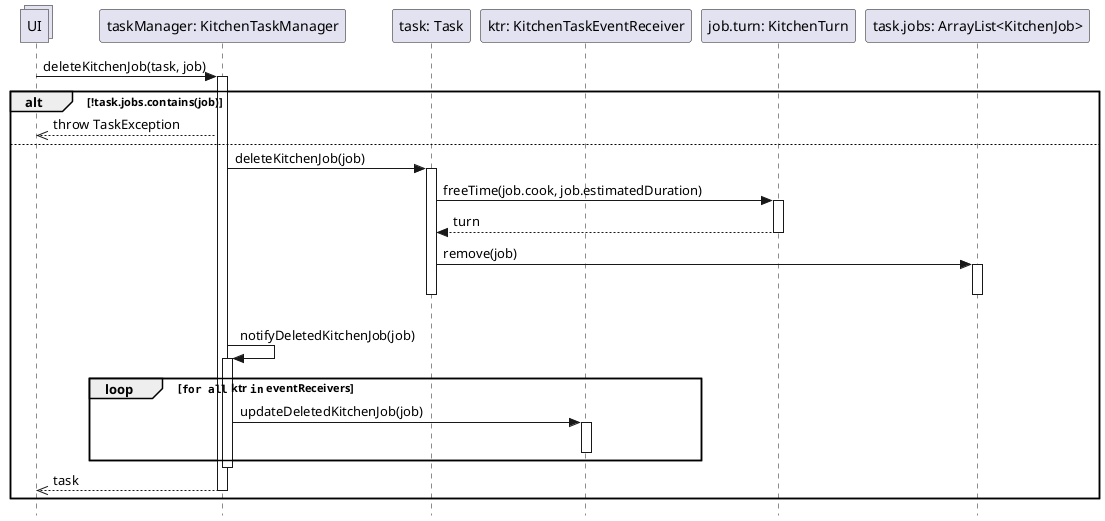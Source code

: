 @startuml Operazione 6a
skinparam Style strictuml

collections UI

'commento di prova per vedere se riesco a pushare sul nuovo pc

participant "taskManager: KitchenTaskManager" as tm
participant "task: Task" as task
participant "ktr: KitchenTaskEventReceiver" as ktr
participant "job.turn: KitchenTurn" as t
participant "task.jobs: ArrayList<KitchenJob>" as jl

UI -> tm: deleteKitchenJob(task, job)
activate tm

alt !task.jobs.contains(job)
    UI <<-- tm: throw TaskException
else
    tm -> task: deleteKitchenJob(job)
    activate task
    task -> t: freeTime(job.cook, job.estimatedDuration)
    activate t
    return turn

    task -> jl: remove(job)
    activate jl
    deactivate jl


    deactivate task

    |||
    tm -> tm: notifyDeletedKitchenJob(job)
    activate tm
    loop ""for all"" ktr ""in"" eventReceivers
        tm -> ktr : updateDeletedKitchenJob(job)
        activate ktr
        deactivate ktr
    end
    deactivate tm

    UI <<-- tm: task
    deactivate tm

end

deactivate tm

@enduml